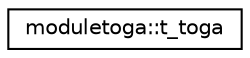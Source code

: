 digraph "Graphical Class Hierarchy"
{
 // LATEX_PDF_SIZE
  edge [fontname="Helvetica",fontsize="10",labelfontname="Helvetica",labelfontsize="10"];
  node [fontname="Helvetica",fontsize="10",shape=record];
  rankdir="LR";
  Node0 [label="moduletoga::t_toga",height=0.2,width=0.4,color="black", fillcolor="white", style="filled",URL="$structmoduletoga_1_1t__toga.html",tooltip=" "];
}
